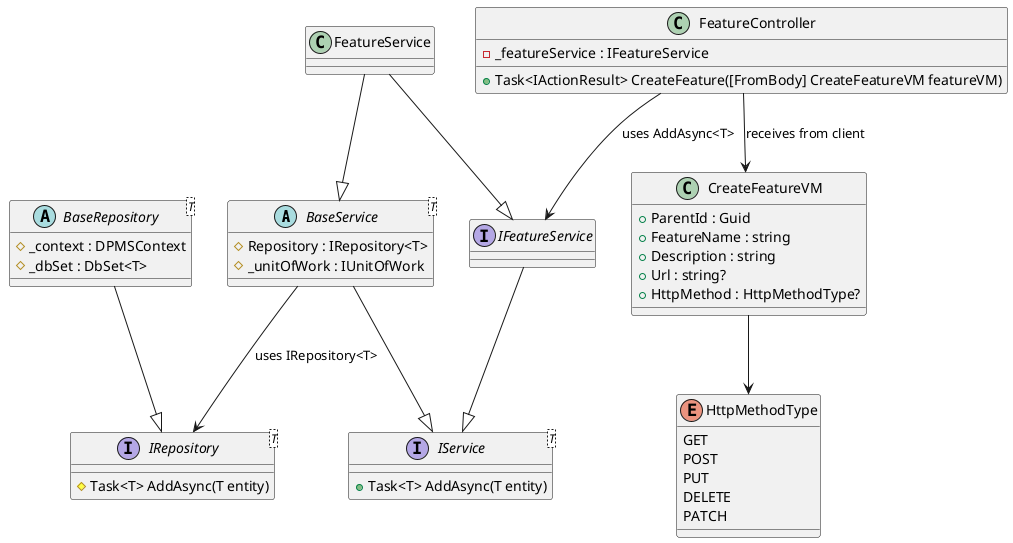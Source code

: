 @startuml

abstract class BaseService<T> {
    #Repository : IRepository<T>
    #_unitOfWork : IUnitOfWork
}

abstract class BaseRepository<T> {
    #_context : DPMSContext
    #_dbSet : DbSet<T>
}

class CreateFeatureVM {
    +ParentId : Guid
    +FeatureName : string
    +Description : string
    +Url : string?
    +HttpMethod : HttpMethodType?
}

enum HttpMethodType
{
    GET
    POST
    PUT
    DELETE
    PATCH
}

interface IRepository<T> {
    #Task<T> AddAsync(T entity)
}

BaseRepository --|> IRepository

BaseService --|> IService
BaseService --> IRepository : uses IRepository<T>

class FeatureController {
    -_featureService : IFeatureService

    +Task<IActionResult> CreateFeature([FromBody] CreateFeatureVM featureVM)
}

class FeatureService {
}

interface IFeatureService {
}

interface IService<T> {
    +Task<T> AddAsync(T entity)
}

IFeatureService --|> IService
FeatureService --|> IFeatureService
FeatureService --|> BaseService
FeatureController --> IFeatureService : uses AddAsync<T>
FeatureController --> CreateFeatureVM : receives from client
CreateFeatureVM --> HttpMethodType

@enduml